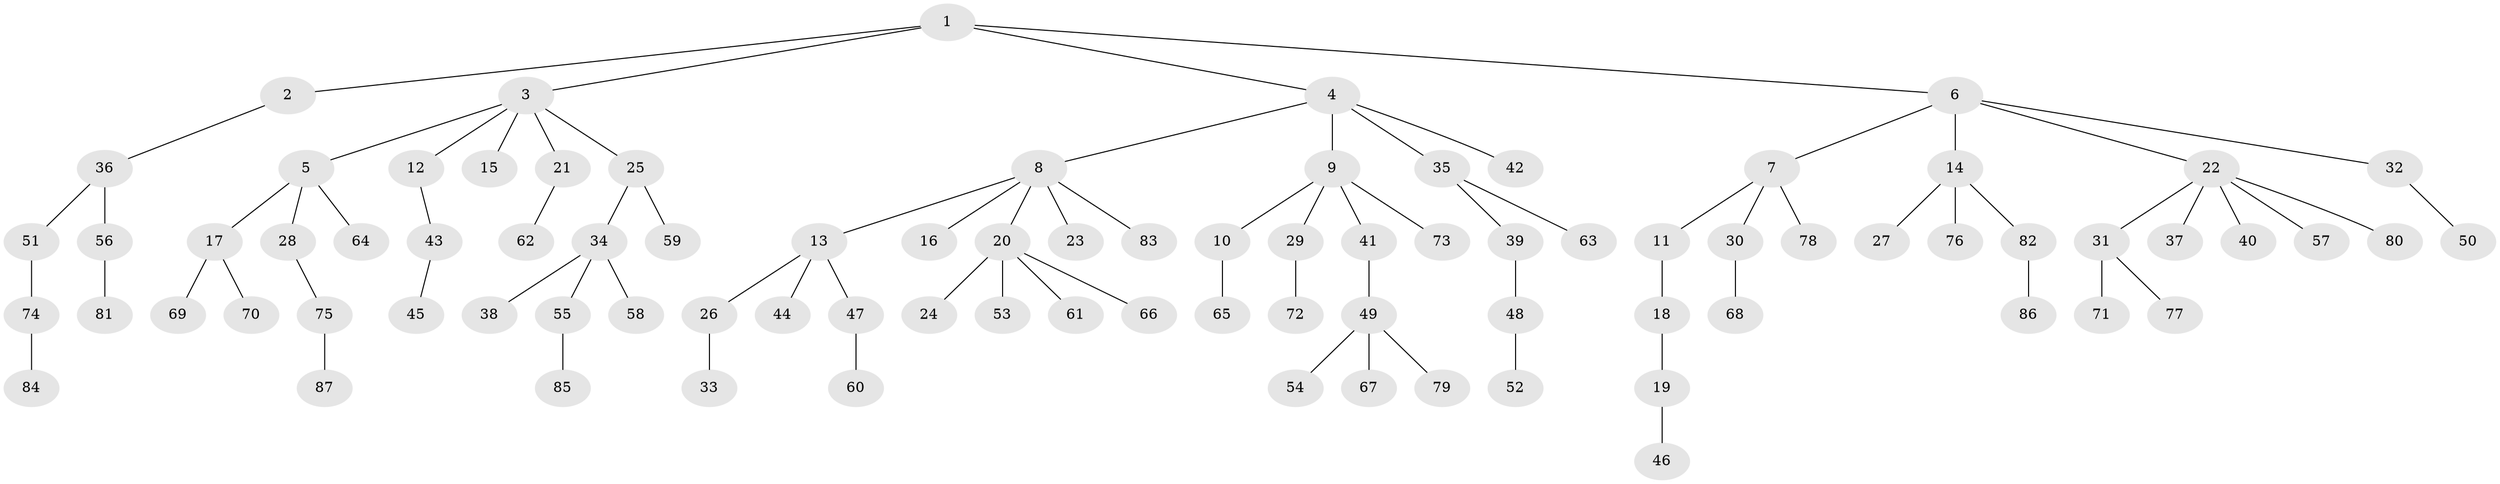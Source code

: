 // Generated by graph-tools (version 1.1) at 2025/26/03/09/25 03:26:28]
// undirected, 87 vertices, 86 edges
graph export_dot {
graph [start="1"]
  node [color=gray90,style=filled];
  1;
  2;
  3;
  4;
  5;
  6;
  7;
  8;
  9;
  10;
  11;
  12;
  13;
  14;
  15;
  16;
  17;
  18;
  19;
  20;
  21;
  22;
  23;
  24;
  25;
  26;
  27;
  28;
  29;
  30;
  31;
  32;
  33;
  34;
  35;
  36;
  37;
  38;
  39;
  40;
  41;
  42;
  43;
  44;
  45;
  46;
  47;
  48;
  49;
  50;
  51;
  52;
  53;
  54;
  55;
  56;
  57;
  58;
  59;
  60;
  61;
  62;
  63;
  64;
  65;
  66;
  67;
  68;
  69;
  70;
  71;
  72;
  73;
  74;
  75;
  76;
  77;
  78;
  79;
  80;
  81;
  82;
  83;
  84;
  85;
  86;
  87;
  1 -- 2;
  1 -- 3;
  1 -- 4;
  1 -- 6;
  2 -- 36;
  3 -- 5;
  3 -- 12;
  3 -- 15;
  3 -- 21;
  3 -- 25;
  4 -- 8;
  4 -- 9;
  4 -- 35;
  4 -- 42;
  5 -- 17;
  5 -- 28;
  5 -- 64;
  6 -- 7;
  6 -- 14;
  6 -- 22;
  6 -- 32;
  7 -- 11;
  7 -- 30;
  7 -- 78;
  8 -- 13;
  8 -- 16;
  8 -- 20;
  8 -- 23;
  8 -- 83;
  9 -- 10;
  9 -- 29;
  9 -- 41;
  9 -- 73;
  10 -- 65;
  11 -- 18;
  12 -- 43;
  13 -- 26;
  13 -- 44;
  13 -- 47;
  14 -- 27;
  14 -- 76;
  14 -- 82;
  17 -- 69;
  17 -- 70;
  18 -- 19;
  19 -- 46;
  20 -- 24;
  20 -- 53;
  20 -- 61;
  20 -- 66;
  21 -- 62;
  22 -- 31;
  22 -- 37;
  22 -- 40;
  22 -- 57;
  22 -- 80;
  25 -- 34;
  25 -- 59;
  26 -- 33;
  28 -- 75;
  29 -- 72;
  30 -- 68;
  31 -- 71;
  31 -- 77;
  32 -- 50;
  34 -- 38;
  34 -- 55;
  34 -- 58;
  35 -- 39;
  35 -- 63;
  36 -- 51;
  36 -- 56;
  39 -- 48;
  41 -- 49;
  43 -- 45;
  47 -- 60;
  48 -- 52;
  49 -- 54;
  49 -- 67;
  49 -- 79;
  51 -- 74;
  55 -- 85;
  56 -- 81;
  74 -- 84;
  75 -- 87;
  82 -- 86;
}

